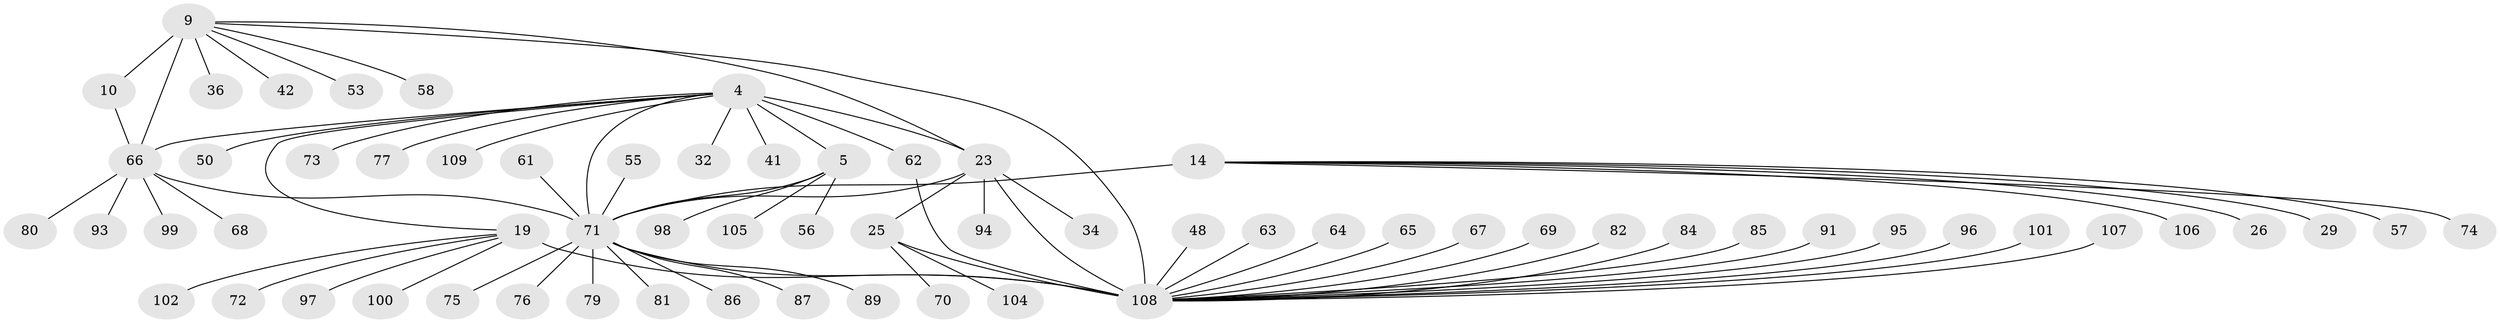 // original degree distribution, {6: 0.045871559633027525, 7: 0.05504587155963303, 9: 0.01834862385321101, 8: 0.045871559633027525, 10: 0.009174311926605505, 4: 0.01834862385321101, 5: 0.027522935779816515, 15: 0.009174311926605505, 13: 0.009174311926605505, 11: 0.009174311926605505, 1: 0.6330275229357798, 2: 0.11009174311926606, 3: 0.009174311926605505}
// Generated by graph-tools (version 1.1) at 2025/57/03/04/25 21:57:24]
// undirected, 65 vertices, 74 edges
graph export_dot {
graph [start="1"]
  node [color=gray90,style=filled];
  4 [super="+2+3"];
  5 [super="+1"];
  9 [super="+7"];
  10;
  14 [super="+12"];
  19 [super="+18"];
  23 [super="+21"];
  25 [super="+22"];
  26;
  29;
  32;
  34;
  36;
  41;
  42 [super="+30"];
  48;
  50;
  53;
  55;
  56;
  57;
  58;
  61;
  62 [super="+46"];
  63;
  64;
  65;
  66 [super="+8+28+35+49"];
  67;
  68;
  69;
  70;
  71 [super="+13+44+15+43"];
  72;
  73;
  74;
  75;
  76 [super="+51+54"];
  77;
  79;
  80;
  81;
  82 [super="+52"];
  84;
  85;
  86;
  87 [super="+83"];
  89;
  91;
  93;
  94 [super="+31"];
  95;
  96;
  97;
  98;
  99 [super="+45+47+60+78+88"];
  100;
  101;
  102;
  104;
  105;
  106 [super="+92"];
  107;
  108 [super="+90+103+20+24+27+33+38+39+40"];
  109;
  4 -- 5 [weight=6];
  4 -- 41;
  4 -- 73;
  4 -- 19;
  4 -- 71 [weight=2];
  4 -- 109;
  4 -- 62;
  4 -- 32;
  4 -- 50;
  4 -- 23;
  4 -- 77;
  4 -- 66;
  5 -- 56;
  5 -- 105;
  5 -- 98;
  5 -- 71;
  9 -- 10 [weight=2];
  9 -- 58;
  9 -- 36;
  9 -- 53;
  9 -- 23;
  9 -- 42;
  9 -- 108;
  9 -- 66 [weight=4];
  10 -- 66 [weight=2];
  14 -- 26;
  14 -- 29;
  14 -- 74;
  14 -- 57;
  14 -- 106;
  14 -- 71 [weight=6];
  19 -- 97;
  19 -- 102;
  19 -- 100;
  19 -- 72;
  19 -- 108 [weight=7];
  23 -- 25 [weight=4];
  23 -- 34;
  23 -- 94;
  23 -- 71;
  23 -- 108 [weight=2];
  25 -- 70;
  25 -- 104;
  25 -- 108 [weight=2];
  48 -- 108;
  55 -- 71;
  61 -- 71;
  62 -- 108;
  63 -- 108;
  64 -- 108;
  65 -- 108;
  66 -- 68;
  66 -- 99;
  66 -- 71;
  66 -- 80;
  66 -- 93;
  67 -- 108;
  69 -- 108;
  71 -- 76;
  71 -- 79;
  71 -- 81;
  71 -- 108 [weight=2];
  71 -- 86;
  71 -- 87;
  71 -- 75;
  71 -- 89;
  82 -- 108;
  84 -- 108;
  85 -- 108;
  91 -- 108;
  95 -- 108;
  96 -- 108;
  101 -- 108;
  107 -- 108;
}
